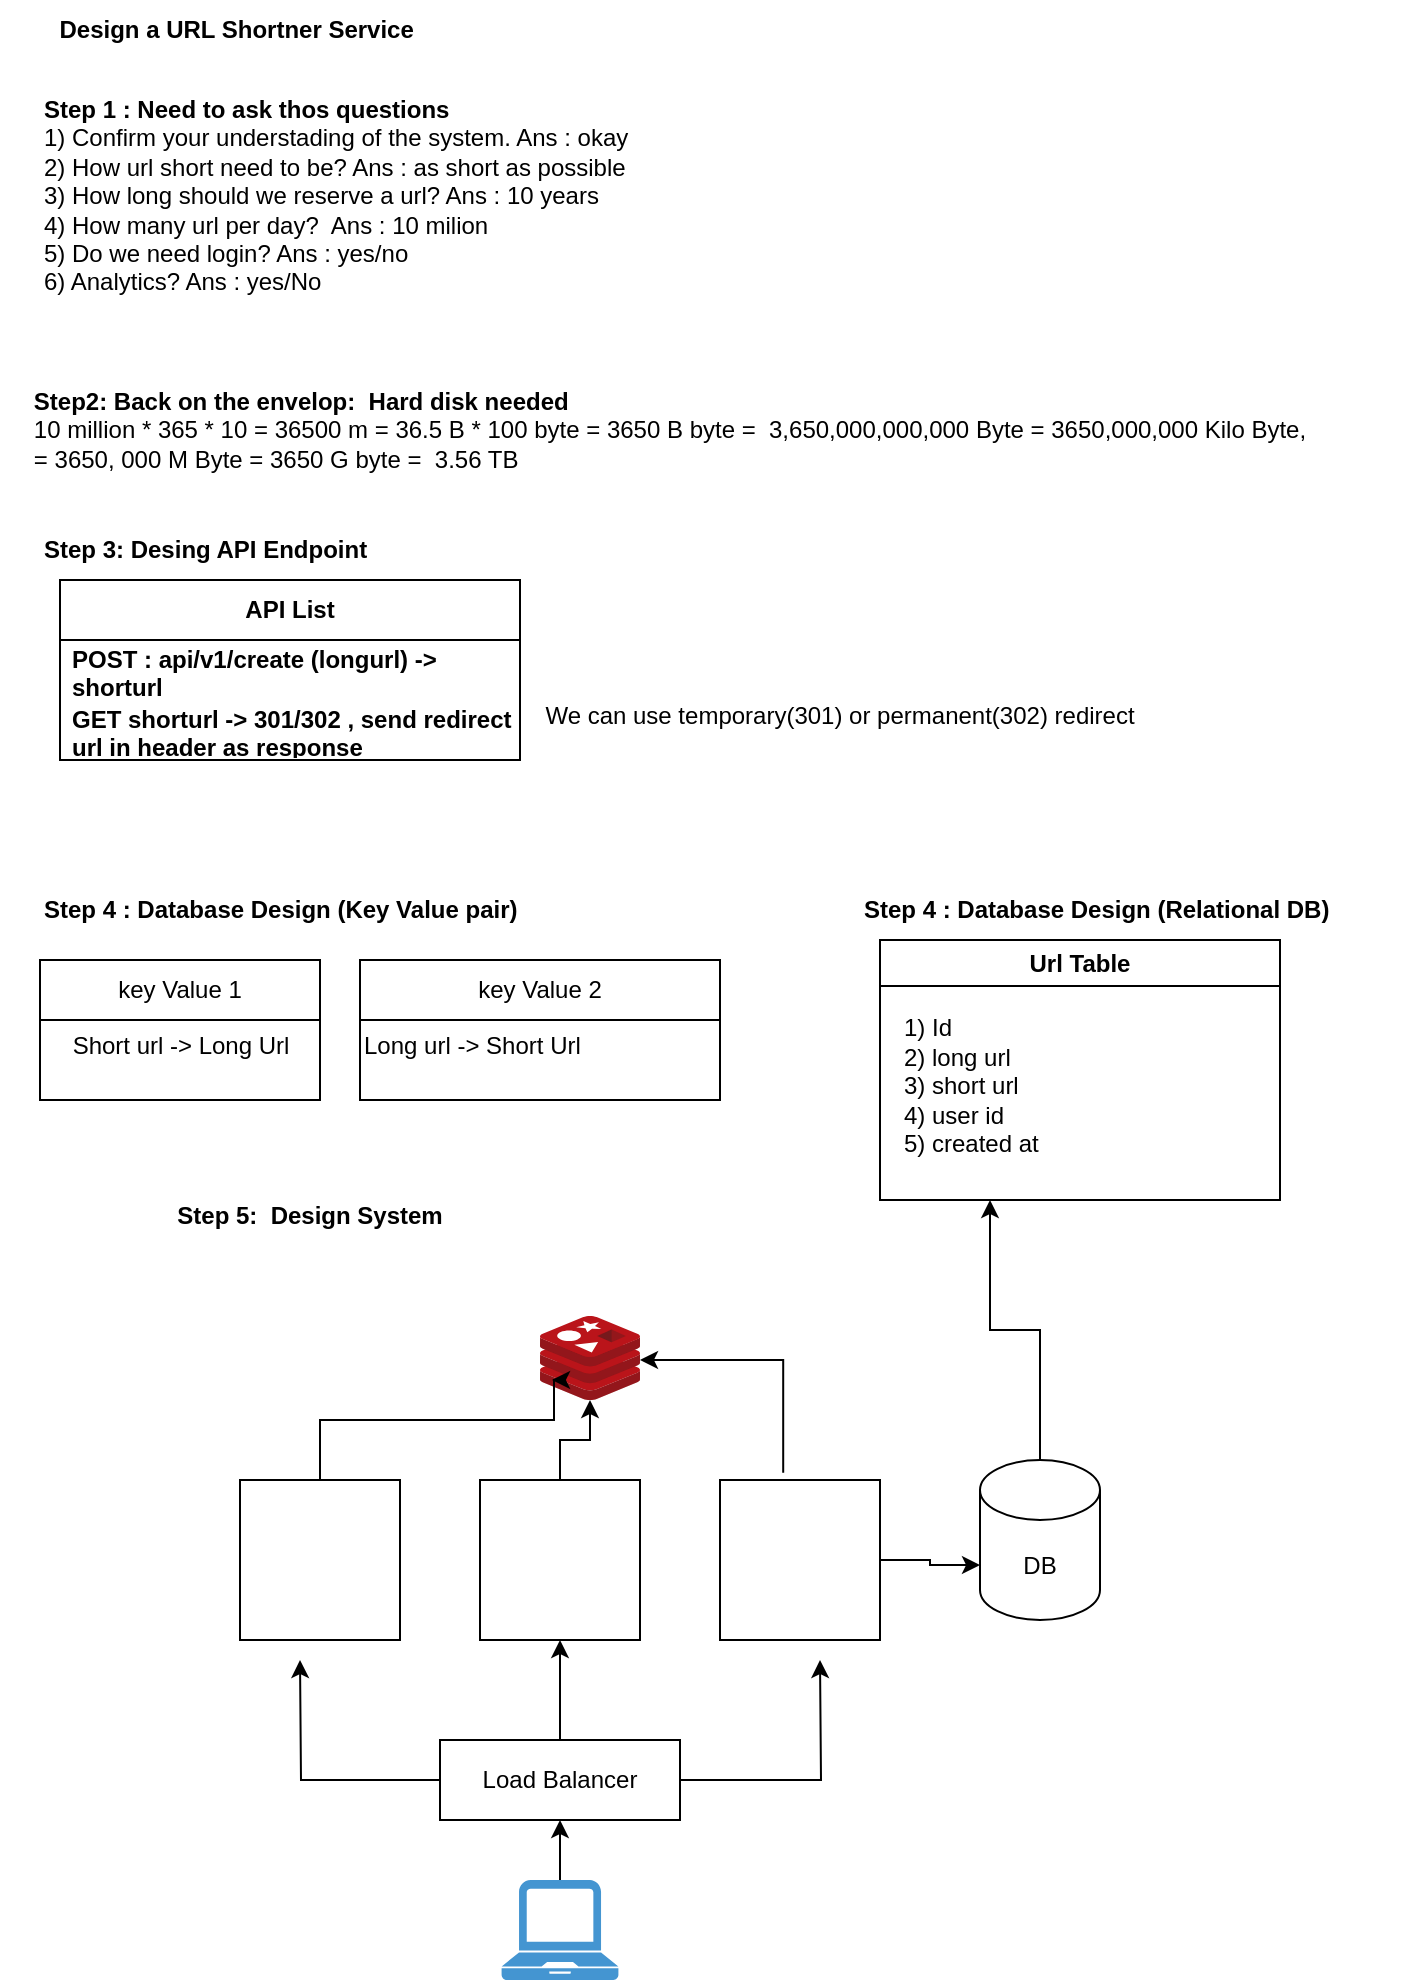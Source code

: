<mxfile version="24.8.3">
  <diagram name="Page-1" id="y-ZFuvWTaDtMXv03vSU7">
    <mxGraphModel dx="1050" dy="530" grid="1" gridSize="10" guides="1" tooltips="1" connect="1" arrows="1" fold="1" page="1" pageScale="1" pageWidth="850" pageHeight="1100" math="0" shadow="0">
      <root>
        <mxCell id="0" />
        <mxCell id="1" parent="0" />
        <mxCell id="XjijE6OIwFC7-dDBtSXK-2" value="Design a URL Shortner Service&amp;nbsp;" style="text;html=1;align=center;verticalAlign=middle;whiteSpace=wrap;rounded=0;fontStyle=1" vertex="1" parent="1">
          <mxGeometry x="60" y="40" width="240" height="30" as="geometry" />
        </mxCell>
        <mxCell id="XjijE6OIwFC7-dDBtSXK-3" value="&lt;b&gt;Step 1 : Need to ask thos questions&lt;/b&gt;&lt;div&gt;1) Confirm your understading of the system. Ans : okay&lt;/div&gt;&lt;div&gt;2) How url short need to be? Ans : as short as possible&lt;/div&gt;&lt;div&gt;3) How long should we reserve a url? Ans : 10 years&lt;/div&gt;&lt;div&gt;4) How many url per day?&amp;nbsp; Ans : 10 milion&lt;/div&gt;&lt;div&gt;5) Do we need login? Ans : yes/no&lt;/div&gt;&lt;div&gt;6) Analytics? Ans : yes/No&lt;/div&gt;&lt;div&gt;&lt;br&gt;&lt;/div&gt;&lt;div&gt;&lt;br&gt;&lt;/div&gt;" style="text;html=1;align=left;verticalAlign=top;whiteSpace=wrap;rounded=0;" vertex="1" parent="1">
          <mxGeometry x="80" y="81" width="650" height="119" as="geometry" />
        </mxCell>
        <mxCell id="XjijE6OIwFC7-dDBtSXK-5" value="&lt;div style=&quot;text-align: left;&quot;&gt;&lt;b&gt;Step2: Back on the envelop:&amp;nbsp; Hard disk needed&lt;/b&gt;&amp;nbsp;&lt;/div&gt;&lt;div style=&quot;text-align: left;&quot;&gt;10 million * 365 * 10 = 36500 m = 36.5 B * 100 byte = 3650 B byte =&amp;nbsp;&amp;nbsp;3,650,000,000,000 Byte = 3650,000,000 Kilo Byte,&lt;/div&gt;&lt;div style=&quot;text-align: left;&quot;&gt;= 3650, 000 M Byte = 3650 G byte =&amp;nbsp; 3.56 TB&lt;/div&gt;" style="text;html=1;align=center;verticalAlign=middle;whiteSpace=wrap;rounded=0;" vertex="1" parent="1">
          <mxGeometry x="70" y="220" width="650" height="70" as="geometry" />
        </mxCell>
        <mxCell id="XjijE6OIwFC7-dDBtSXK-6" value="Step 3: Desing API Endpoint&amp;nbsp;" style="text;html=1;align=left;verticalAlign=middle;whiteSpace=wrap;rounded=0;fontStyle=1" vertex="1" parent="1">
          <mxGeometry x="80" y="300" width="220" height="30" as="geometry" />
        </mxCell>
        <mxCell id="XjijE6OIwFC7-dDBtSXK-7" value="API List" style="swimlane;fontStyle=1;childLayout=stackLayout;horizontal=1;startSize=30;horizontalStack=0;resizeParent=1;resizeParentMax=0;resizeLast=0;collapsible=1;marginBottom=0;whiteSpace=wrap;html=1;" vertex="1" parent="1">
          <mxGeometry x="90" y="330" width="230" height="90" as="geometry" />
        </mxCell>
        <mxCell id="XjijE6OIwFC7-dDBtSXK-8" value="POST : api/v1/create (longurl) -&amp;gt; shorturl" style="text;strokeColor=none;fillColor=none;align=left;verticalAlign=middle;spacingLeft=4;spacingRight=4;overflow=hidden;points=[[0,0.5],[1,0.5]];portConstraint=eastwest;rotatable=0;whiteSpace=wrap;html=1;fontStyle=1" vertex="1" parent="XjijE6OIwFC7-dDBtSXK-7">
          <mxGeometry y="30" width="230" height="30" as="geometry" />
        </mxCell>
        <mxCell id="XjijE6OIwFC7-dDBtSXK-9" value="GET shorturl -&amp;gt; 301/302 , send redirect url in header as response" style="text;strokeColor=none;fillColor=none;align=left;verticalAlign=middle;spacingLeft=4;spacingRight=4;overflow=hidden;points=[[0,0.5],[1,0.5]];portConstraint=eastwest;rotatable=0;whiteSpace=wrap;html=1;fontStyle=1" vertex="1" parent="XjijE6OIwFC7-dDBtSXK-7">
          <mxGeometry y="60" width="230" height="30" as="geometry" />
        </mxCell>
        <mxCell id="XjijE6OIwFC7-dDBtSXK-11" value="We can use temporary(301) or permanent(302) redirect&lt;div&gt;&lt;br&gt;&lt;/div&gt;" style="text;html=1;align=center;verticalAlign=middle;whiteSpace=wrap;rounded=0;" vertex="1" parent="1">
          <mxGeometry x="330" y="390" width="300" height="30" as="geometry" />
        </mxCell>
        <mxCell id="XjijE6OIwFC7-dDBtSXK-12" value="Step 4 : Database Design (Key Value pair)" style="text;html=1;align=left;verticalAlign=middle;whiteSpace=wrap;rounded=0;fontStyle=1" vertex="1" parent="1">
          <mxGeometry x="80" y="480" width="280" height="30" as="geometry" />
        </mxCell>
        <mxCell id="XjijE6OIwFC7-dDBtSXK-13" value="key Value 1" style="swimlane;fontStyle=0;childLayout=stackLayout;horizontal=1;startSize=30;horizontalStack=0;resizeParent=1;resizeParentMax=0;resizeLast=0;collapsible=1;marginBottom=0;whiteSpace=wrap;html=1;" vertex="1" parent="1">
          <mxGeometry x="80" y="520" width="140" height="70" as="geometry" />
        </mxCell>
        <mxCell id="XjijE6OIwFC7-dDBtSXK-17" value="Short url -&amp;gt; Long Url&lt;div&gt;&lt;br&gt;&lt;/div&gt;" style="text;html=1;align=center;verticalAlign=middle;resizable=0;points=[];autosize=1;strokeColor=none;fillColor=none;" vertex="1" parent="XjijE6OIwFC7-dDBtSXK-13">
          <mxGeometry y="30" width="140" height="40" as="geometry" />
        </mxCell>
        <mxCell id="XjijE6OIwFC7-dDBtSXK-18" value="key Value 2" style="swimlane;fontStyle=0;childLayout=stackLayout;horizontal=1;startSize=30;horizontalStack=0;resizeParent=1;resizeParentMax=0;resizeLast=0;collapsible=1;marginBottom=0;whiteSpace=wrap;html=1;" vertex="1" parent="1">
          <mxGeometry x="240" y="520" width="180" height="70" as="geometry" />
        </mxCell>
        <mxCell id="XjijE6OIwFC7-dDBtSXK-19" value="Long url -&amp;gt; Short&amp;nbsp;&lt;span style=&quot;background-color: initial;&quot;&gt;Url&lt;/span&gt;&lt;div&gt;&lt;div&gt;&lt;br&gt;&lt;/div&gt;&lt;/div&gt;" style="text;html=1;align=left;verticalAlign=middle;resizable=0;points=[];autosize=1;strokeColor=none;fillColor=none;" vertex="1" parent="XjijE6OIwFC7-dDBtSXK-18">
          <mxGeometry y="30" width="180" height="40" as="geometry" />
        </mxCell>
        <mxCell id="XjijE6OIwFC7-dDBtSXK-20" value="Step 4 : Database Design (Relational DB)" style="text;html=1;align=left;verticalAlign=middle;whiteSpace=wrap;rounded=0;fontStyle=1" vertex="1" parent="1">
          <mxGeometry x="490" y="480" width="280" height="30" as="geometry" />
        </mxCell>
        <mxCell id="XjijE6OIwFC7-dDBtSXK-36" value="Url Table" style="swimlane;whiteSpace=wrap;html=1;" vertex="1" parent="1">
          <mxGeometry x="500" y="510" width="200" height="130" as="geometry">
            <mxRectangle x="500" y="510" width="90" height="30" as="alternateBounds" />
          </mxGeometry>
        </mxCell>
        <mxCell id="XjijE6OIwFC7-dDBtSXK-37" value="1) Id&amp;nbsp;&lt;div&gt;2) long url&amp;nbsp;&lt;/div&gt;&lt;div&gt;3) short url&amp;nbsp;&lt;/div&gt;&lt;div&gt;4) user id&amp;nbsp;&lt;/div&gt;&lt;div&gt;5) created at&lt;/div&gt;&lt;div&gt;&lt;br&gt;&lt;/div&gt;" style="text;html=1;align=left;verticalAlign=middle;resizable=0;points=[];autosize=1;strokeColor=none;fillColor=none;" vertex="1" parent="XjijE6OIwFC7-dDBtSXK-36">
          <mxGeometry x="10" y="30" width="90" height="100" as="geometry" />
        </mxCell>
        <mxCell id="XjijE6OIwFC7-dDBtSXK-38" value="Step 5:&amp;nbsp; Design System&lt;div&gt;&lt;br&gt;&lt;/div&gt;" style="text;html=1;align=center;verticalAlign=middle;whiteSpace=wrap;rounded=0;fontStyle=1" vertex="1" parent="1">
          <mxGeometry x="80" y="640" width="270" height="30" as="geometry" />
        </mxCell>
        <mxCell id="XjijE6OIwFC7-dDBtSXK-45" style="edgeStyle=orthogonalEdgeStyle;rounded=0;orthogonalLoop=1;jettySize=auto;html=1;" edge="1" parent="1" source="XjijE6OIwFC7-dDBtSXK-39">
          <mxGeometry relative="1" as="geometry">
            <mxPoint x="210" y="870" as="targetPoint" />
          </mxGeometry>
        </mxCell>
        <mxCell id="XjijE6OIwFC7-dDBtSXK-46" style="edgeStyle=orthogonalEdgeStyle;rounded=0;orthogonalLoop=1;jettySize=auto;html=1;entryX=0.5;entryY=1;entryDx=0;entryDy=0;" edge="1" parent="1" source="XjijE6OIwFC7-dDBtSXK-39" target="XjijE6OIwFC7-dDBtSXK-43">
          <mxGeometry relative="1" as="geometry" />
        </mxCell>
        <mxCell id="XjijE6OIwFC7-dDBtSXK-47" style="edgeStyle=orthogonalEdgeStyle;rounded=0;orthogonalLoop=1;jettySize=auto;html=1;exitX=1;exitY=0.5;exitDx=0;exitDy=0;" edge="1" parent="1" source="XjijE6OIwFC7-dDBtSXK-39">
          <mxGeometry relative="1" as="geometry">
            <mxPoint x="470" y="870" as="targetPoint" />
          </mxGeometry>
        </mxCell>
        <mxCell id="XjijE6OIwFC7-dDBtSXK-39" value="Load Balancer" style="rounded=0;whiteSpace=wrap;html=1;" vertex="1" parent="1">
          <mxGeometry x="280" y="910" width="120" height="40" as="geometry" />
        </mxCell>
        <mxCell id="XjijE6OIwFC7-dDBtSXK-41" style="edgeStyle=orthogonalEdgeStyle;rounded=0;orthogonalLoop=1;jettySize=auto;html=1;entryX=0.5;entryY=1;entryDx=0;entryDy=0;" edge="1" parent="1" source="XjijE6OIwFC7-dDBtSXK-40" target="XjijE6OIwFC7-dDBtSXK-39">
          <mxGeometry relative="1" as="geometry" />
        </mxCell>
        <mxCell id="XjijE6OIwFC7-dDBtSXK-40" value="" style="pointerEvents=1;shadow=0;dashed=0;html=1;strokeColor=none;fillColor=#4495D1;labelPosition=center;verticalLabelPosition=bottom;verticalAlign=top;align=center;outlineConnect=0;shape=mxgraph.veeam.laptop;" vertex="1" parent="1">
          <mxGeometry x="310.8" y="980" width="58.4" height="50" as="geometry" />
        </mxCell>
        <mxCell id="XjijE6OIwFC7-dDBtSXK-42" value="" style="whiteSpace=wrap;html=1;aspect=fixed;" vertex="1" parent="1">
          <mxGeometry x="180" y="780" width="80" height="80" as="geometry" />
        </mxCell>
        <mxCell id="XjijE6OIwFC7-dDBtSXK-43" value="" style="whiteSpace=wrap;html=1;aspect=fixed;" vertex="1" parent="1">
          <mxGeometry x="300" y="780" width="80" height="80" as="geometry" />
        </mxCell>
        <mxCell id="XjijE6OIwFC7-dDBtSXK-51" style="edgeStyle=orthogonalEdgeStyle;rounded=0;orthogonalLoop=1;jettySize=auto;html=1;exitX=0.395;exitY=-0.045;exitDx=0;exitDy=0;exitPerimeter=0;" edge="1" parent="1" source="XjijE6OIwFC7-dDBtSXK-44" target="XjijE6OIwFC7-dDBtSXK-50">
          <mxGeometry relative="1" as="geometry">
            <Array as="points">
              <mxPoint x="452" y="720" />
            </Array>
          </mxGeometry>
        </mxCell>
        <mxCell id="XjijE6OIwFC7-dDBtSXK-44" value="" style="whiteSpace=wrap;html=1;aspect=fixed;" vertex="1" parent="1">
          <mxGeometry x="420" y="780" width="80" height="80" as="geometry" />
        </mxCell>
        <mxCell id="XjijE6OIwFC7-dDBtSXK-55" value="" style="edgeStyle=orthogonalEdgeStyle;rounded=0;orthogonalLoop=1;jettySize=auto;html=1;" edge="1" parent="1" source="XjijE6OIwFC7-dDBtSXK-48" target="XjijE6OIwFC7-dDBtSXK-37">
          <mxGeometry relative="1" as="geometry" />
        </mxCell>
        <mxCell id="XjijE6OIwFC7-dDBtSXK-48" value="DB" style="shape=cylinder3;whiteSpace=wrap;html=1;boundedLbl=1;backgroundOutline=1;size=15;" vertex="1" parent="1">
          <mxGeometry x="550" y="770" width="60" height="80" as="geometry" />
        </mxCell>
        <mxCell id="XjijE6OIwFC7-dDBtSXK-50" value="" style="image;sketch=0;aspect=fixed;html=1;points=[];align=center;fontSize=12;image=img/lib/mscae/Cache_Redis_Product.svg;" vertex="1" parent="1">
          <mxGeometry x="330" y="698" width="50" height="42" as="geometry" />
        </mxCell>
        <mxCell id="XjijE6OIwFC7-dDBtSXK-53" style="edgeStyle=orthogonalEdgeStyle;rounded=0;orthogonalLoop=1;jettySize=auto;html=1;" edge="1" parent="1" source="XjijE6OIwFC7-dDBtSXK-43" target="XjijE6OIwFC7-dDBtSXK-50">
          <mxGeometry relative="1" as="geometry" />
        </mxCell>
        <mxCell id="XjijE6OIwFC7-dDBtSXK-54" style="edgeStyle=orthogonalEdgeStyle;rounded=0;orthogonalLoop=1;jettySize=auto;html=1;" edge="1" parent="1" source="XjijE6OIwFC7-dDBtSXK-42">
          <mxGeometry relative="1" as="geometry">
            <mxPoint x="336" y="730" as="targetPoint" />
            <Array as="points">
              <mxPoint x="220" y="750" />
              <mxPoint x="337" y="750" />
            </Array>
          </mxGeometry>
        </mxCell>
        <mxCell id="XjijE6OIwFC7-dDBtSXK-57" style="edgeStyle=orthogonalEdgeStyle;rounded=0;orthogonalLoop=1;jettySize=auto;html=1;entryX=0;entryY=0;entryDx=0;entryDy=52.5;entryPerimeter=0;" edge="1" parent="1" source="XjijE6OIwFC7-dDBtSXK-44" target="XjijE6OIwFC7-dDBtSXK-48">
          <mxGeometry relative="1" as="geometry" />
        </mxCell>
      </root>
    </mxGraphModel>
  </diagram>
</mxfile>
